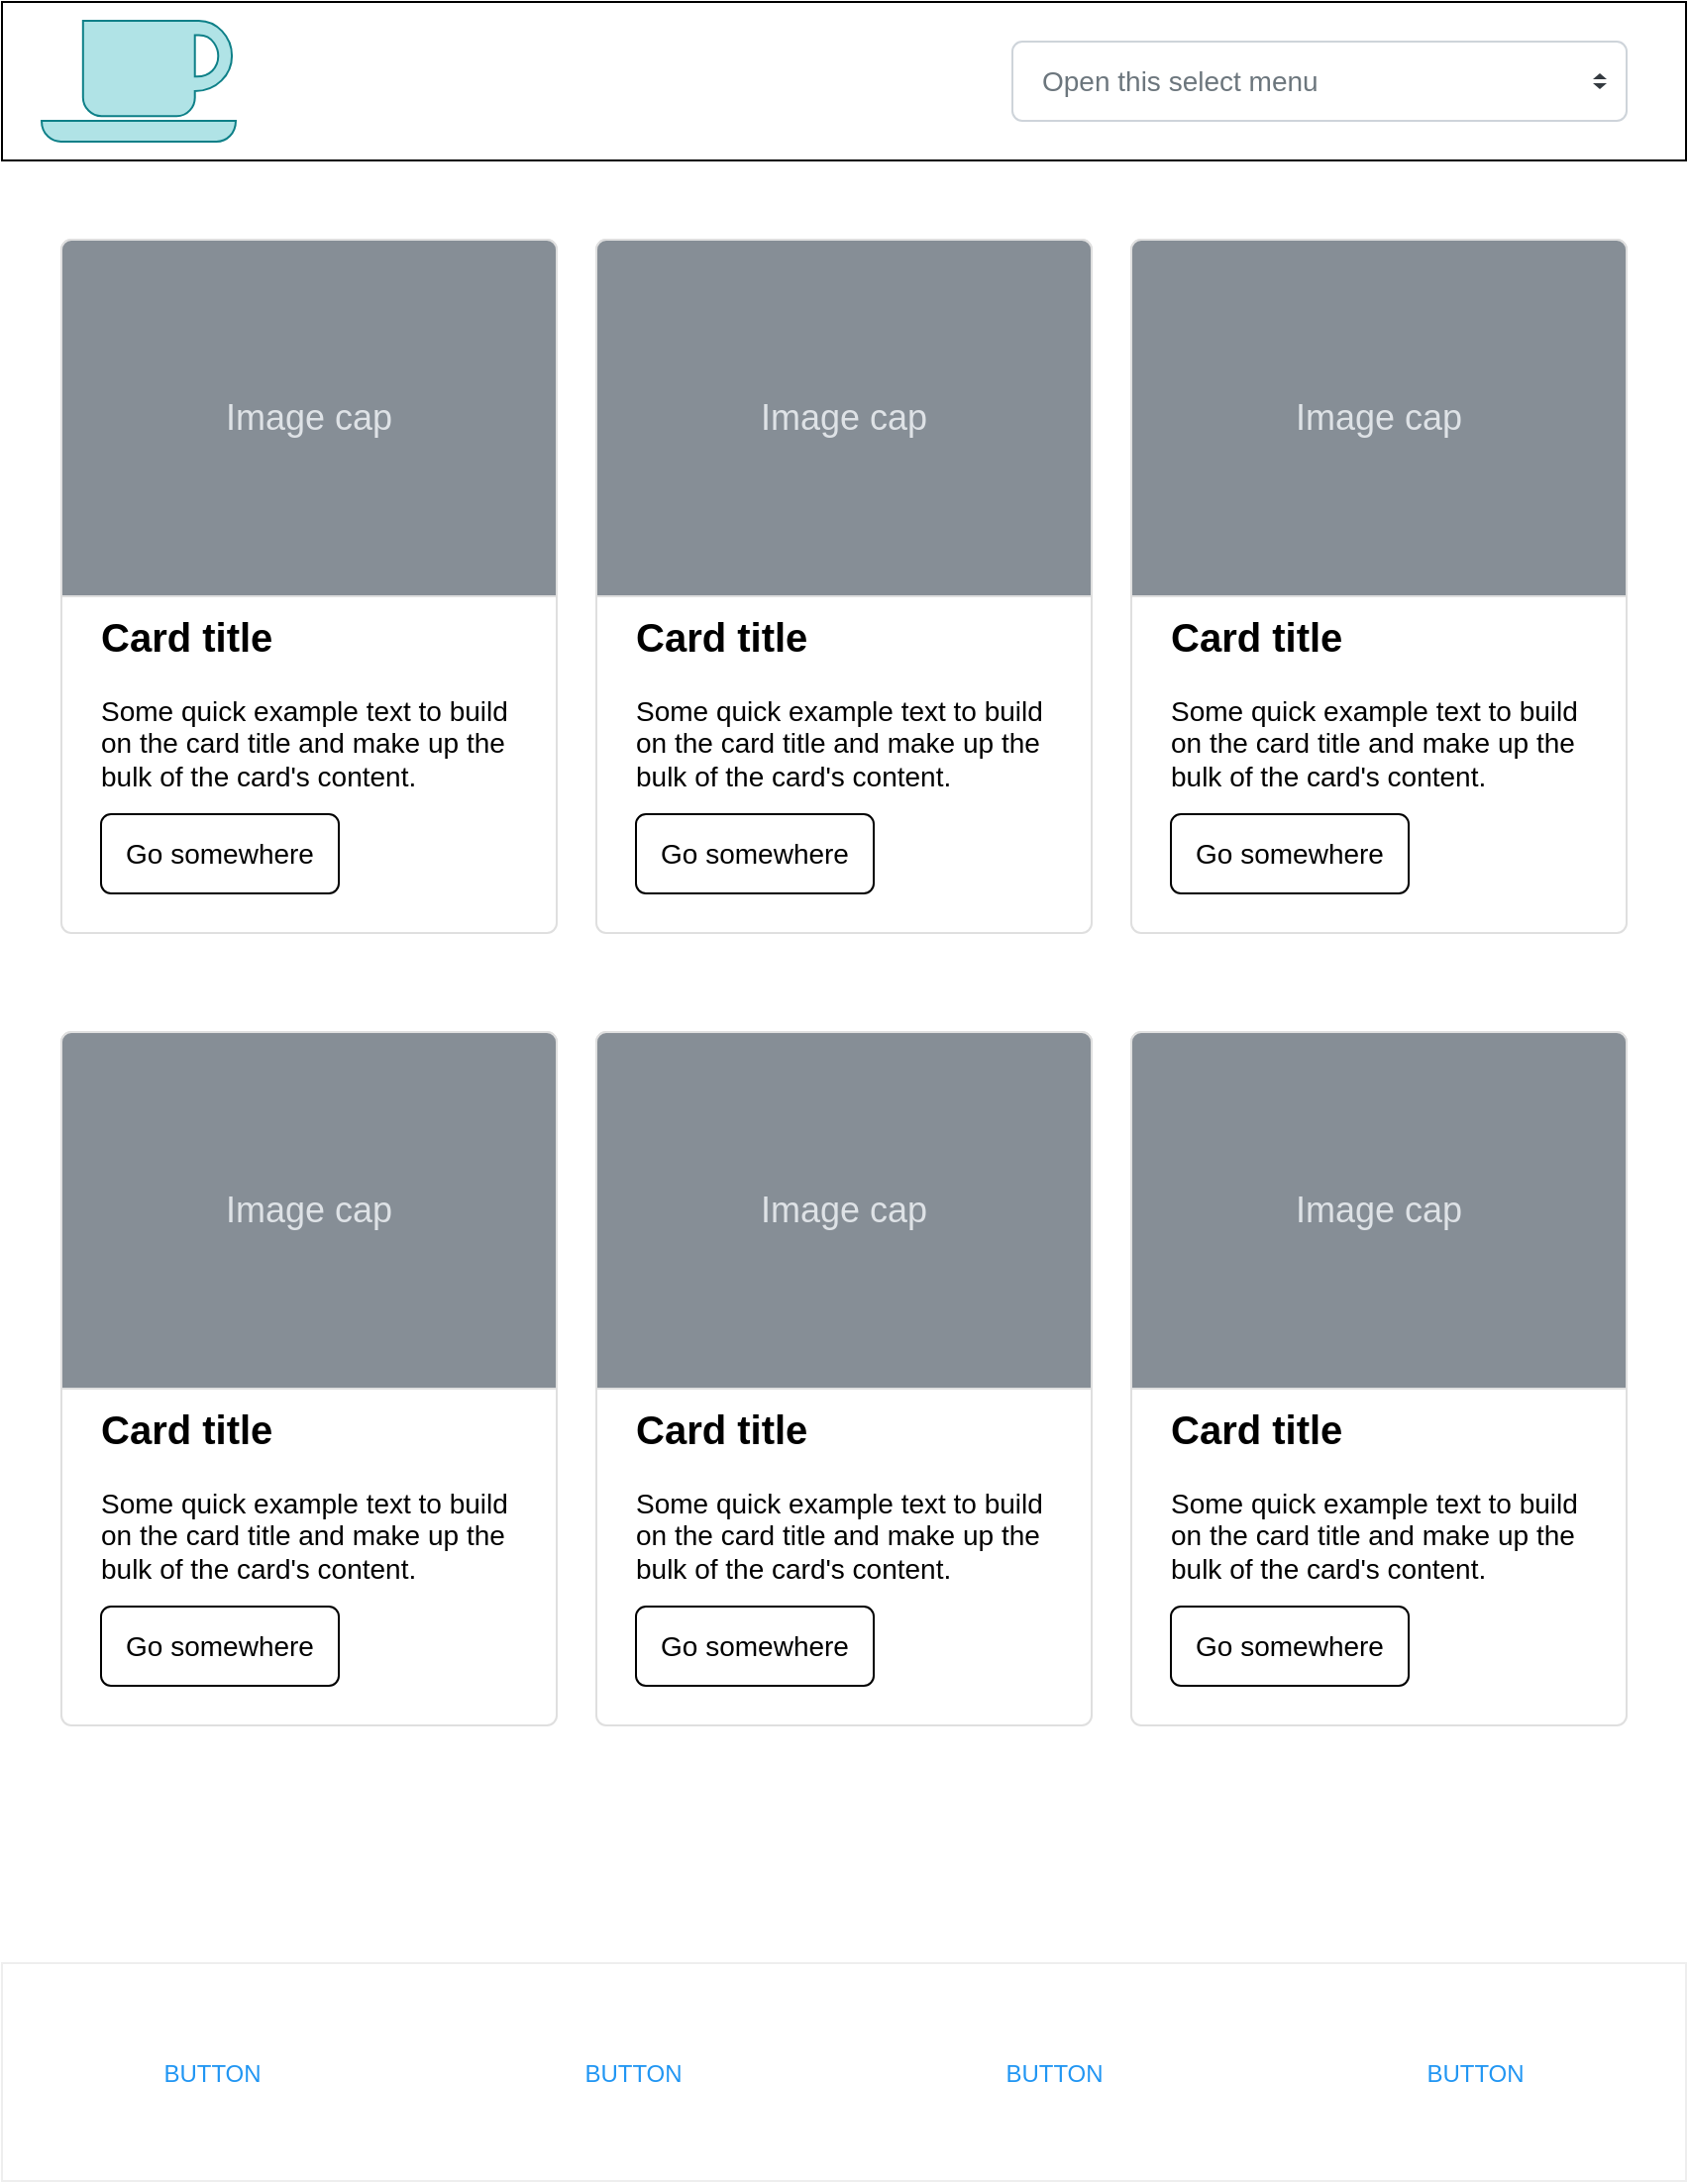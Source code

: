 <mxfile>
    <diagram id="VmpHCGu1WPg3oDcWf8ye" name="Page-1">
        <mxGraphModel dx="1236" dy="934" grid="1" gridSize="10" guides="1" tooltips="1" connect="1" arrows="1" fold="1" page="1" pageScale="1" pageWidth="850" pageHeight="1100" math="0" shadow="0">
            <root>
                <mxCell id="0"/>
                <mxCell id="1" parent="0"/>
                <mxCell id="2" value="" style="rounded=0;whiteSpace=wrap;html=1;" vertex="1" parent="1">
                    <mxGeometry width="850" height="80" as="geometry"/>
                </mxCell>
                <mxCell id="28" value="" style="shape=rect;fillColor=#ffffff;strokeColor=#eeeeee;shadow=0;" vertex="1" parent="1">
                    <mxGeometry y="990" width="850" height="110" as="geometry"/>
                </mxCell>
                <mxCell id="29" value="BUTTON" style="shape=rect;strokeColor=none;fillColor=none;fontSize=12;fontColor=#2196F3;dashed=0;" vertex="1" parent="28">
                    <mxGeometry width="212.5" height="110" as="geometry"/>
                </mxCell>
                <mxCell id="30" value="BUTTON" style="shape=rect;strokeColor=none;fillColor=none;fontSize=12;fontColor=#2196F3;dashed=0;" vertex="1" parent="28">
                    <mxGeometry x="212.5" width="212.5" height="110" as="geometry"/>
                </mxCell>
                <mxCell id="31" value="BUTTON" style="shape=rect;strokeColor=none;fillColor=none;fontSize=12;fontColor=#2196F3;dashed=0;" vertex="1" parent="28">
                    <mxGeometry x="425" width="212.5" height="110" as="geometry"/>
                </mxCell>
                <mxCell id="32" value="BUTTON" style="shape=rect;strokeColor=none;fillColor=none;fontSize=12;fontColor=#2196F3;dashed=0;" vertex="1" parent="28">
                    <mxGeometry x="637.5" width="212.5" height="110" as="geometry"/>
                </mxCell>
                <mxCell id="36" value="&lt;b&gt;&lt;font style=&quot;font-size: 20px&quot;&gt;Card title&lt;/font&gt;&lt;/b&gt;&lt;br style=&quot;font-size: 14px&quot;&gt;&lt;br style=&quot;font-size: 14px&quot;&gt;Some quick example text to build on the card title and make up the bulk of the card's content." style="html=1;shadow=0;dashed=0;shape=mxgraph.bootstrap.rrect;rSize=5;strokeColor=#DFDFDF;html=1;whiteSpace=wrap;fillColor=#ffffff;fontColor=#000000;verticalAlign=bottom;align=left;spacing=20;spacingBottom=50;fontSize=14;" vertex="1" parent="1">
                    <mxGeometry x="30" y="120" width="250" height="350" as="geometry"/>
                </mxCell>
                <mxCell id="37" value="Image cap" style="html=1;shadow=0;dashed=0;shape=mxgraph.bootstrap.topButton;rSize=5;perimeter=none;whiteSpace=wrap;fillColor=#868E96;strokeColor=#DFDFDF;fontColor=#DEE2E6;resizeWidth=1;fontSize=18;" vertex="1" parent="36">
                    <mxGeometry width="250" height="180" relative="1" as="geometry"/>
                </mxCell>
                <mxCell id="38" value="Go somewhere" style="html=1;shadow=0;dashed=0;shape=mxgraph.bootstrap.rrect;rSize=5;perimeter=none;whiteSpace=wrap;resizeWidth=1;fontSize=14;" vertex="1" parent="36">
                    <mxGeometry y="1" width="120" height="40" relative="1" as="geometry">
                        <mxPoint x="20" y="-60" as="offset"/>
                    </mxGeometry>
                </mxCell>
                <mxCell id="39" value="&lt;b&gt;&lt;font style=&quot;font-size: 20px&quot;&gt;Card title&lt;/font&gt;&lt;/b&gt;&lt;br style=&quot;font-size: 14px&quot;&gt;&lt;br style=&quot;font-size: 14px&quot;&gt;Some quick example text to build on the card title and make up the bulk of the card's content." style="html=1;shadow=0;dashed=0;shape=mxgraph.bootstrap.rrect;rSize=5;strokeColor=#DFDFDF;html=1;whiteSpace=wrap;fillColor=#ffffff;fontColor=#000000;verticalAlign=bottom;align=left;spacing=20;spacingBottom=50;fontSize=14;" vertex="1" parent="1">
                    <mxGeometry x="300" y="120" width="250" height="350" as="geometry"/>
                </mxCell>
                <mxCell id="40" value="Image cap" style="html=1;shadow=0;dashed=0;shape=mxgraph.bootstrap.topButton;rSize=5;perimeter=none;whiteSpace=wrap;fillColor=#868E96;strokeColor=#DFDFDF;fontColor=#DEE2E6;resizeWidth=1;fontSize=18;" vertex="1" parent="39">
                    <mxGeometry width="250" height="180" relative="1" as="geometry"/>
                </mxCell>
                <mxCell id="41" value="Go somewhere" style="html=1;shadow=0;dashed=0;shape=mxgraph.bootstrap.rrect;rSize=5;perimeter=none;whiteSpace=wrap;resizeWidth=1;fontSize=14;" vertex="1" parent="39">
                    <mxGeometry y="1" width="120" height="40" relative="1" as="geometry">
                        <mxPoint x="20" y="-60" as="offset"/>
                    </mxGeometry>
                </mxCell>
                <mxCell id="45" value="&lt;b&gt;&lt;font style=&quot;font-size: 20px&quot;&gt;Card title&lt;/font&gt;&lt;/b&gt;&lt;br style=&quot;font-size: 14px&quot;&gt;&lt;br style=&quot;font-size: 14px&quot;&gt;Some quick example text to build on the card title and make up the bulk of the card's content." style="html=1;shadow=0;dashed=0;shape=mxgraph.bootstrap.rrect;rSize=5;strokeColor=#DFDFDF;html=1;whiteSpace=wrap;fillColor=#ffffff;fontColor=#000000;verticalAlign=bottom;align=left;spacing=20;spacingBottom=50;fontSize=14;" vertex="1" parent="1">
                    <mxGeometry x="570" y="120" width="250" height="350" as="geometry"/>
                </mxCell>
                <mxCell id="46" value="Image cap" style="html=1;shadow=0;dashed=0;shape=mxgraph.bootstrap.topButton;rSize=5;perimeter=none;whiteSpace=wrap;fillColor=#868E96;strokeColor=#DFDFDF;fontColor=#DEE2E6;resizeWidth=1;fontSize=18;" vertex="1" parent="45">
                    <mxGeometry width="250" height="180" relative="1" as="geometry"/>
                </mxCell>
                <mxCell id="47" value="Go somewhere" style="html=1;shadow=0;dashed=0;shape=mxgraph.bootstrap.rrect;rSize=5;perimeter=none;whiteSpace=wrap;resizeWidth=1;fontSize=14;" vertex="1" parent="45">
                    <mxGeometry y="1" width="120" height="40" relative="1" as="geometry">
                        <mxPoint x="20" y="-60" as="offset"/>
                    </mxGeometry>
                </mxCell>
                <mxCell id="60" value="&lt;b&gt;&lt;font style=&quot;font-size: 20px&quot;&gt;Card title&lt;/font&gt;&lt;/b&gt;&lt;br style=&quot;font-size: 14px&quot;&gt;&lt;br style=&quot;font-size: 14px&quot;&gt;Some quick example text to build on the card title and make up the bulk of the card's content." style="html=1;shadow=0;dashed=0;shape=mxgraph.bootstrap.rrect;rSize=5;strokeColor=#DFDFDF;html=1;whiteSpace=wrap;fillColor=#ffffff;fontColor=#000000;verticalAlign=bottom;align=left;spacing=20;spacingBottom=50;fontSize=14;" vertex="1" parent="1">
                    <mxGeometry x="30" y="520" width="250" height="350" as="geometry"/>
                </mxCell>
                <mxCell id="61" value="Image cap" style="html=1;shadow=0;dashed=0;shape=mxgraph.bootstrap.topButton;rSize=5;perimeter=none;whiteSpace=wrap;fillColor=#868E96;strokeColor=#DFDFDF;fontColor=#DEE2E6;resizeWidth=1;fontSize=18;" vertex="1" parent="60">
                    <mxGeometry width="250" height="180" relative="1" as="geometry"/>
                </mxCell>
                <mxCell id="62" value="Go somewhere" style="html=1;shadow=0;dashed=0;shape=mxgraph.bootstrap.rrect;rSize=5;perimeter=none;whiteSpace=wrap;resizeWidth=1;fontSize=14;" vertex="1" parent="60">
                    <mxGeometry y="1" width="120" height="40" relative="1" as="geometry">
                        <mxPoint x="20" y="-60" as="offset"/>
                    </mxGeometry>
                </mxCell>
                <mxCell id="63" value="&lt;b&gt;&lt;font style=&quot;font-size: 20px&quot;&gt;Card title&lt;/font&gt;&lt;/b&gt;&lt;br style=&quot;font-size: 14px&quot;&gt;&lt;br style=&quot;font-size: 14px&quot;&gt;Some quick example text to build on the card title and make up the bulk of the card's content." style="html=1;shadow=0;dashed=0;shape=mxgraph.bootstrap.rrect;rSize=5;strokeColor=#DFDFDF;html=1;whiteSpace=wrap;fillColor=#ffffff;fontColor=#000000;verticalAlign=bottom;align=left;spacing=20;spacingBottom=50;fontSize=14;" vertex="1" parent="1">
                    <mxGeometry x="300" y="520" width="250" height="350" as="geometry"/>
                </mxCell>
                <mxCell id="64" value="Image cap" style="html=1;shadow=0;dashed=0;shape=mxgraph.bootstrap.topButton;rSize=5;perimeter=none;whiteSpace=wrap;fillColor=#868E96;strokeColor=#DFDFDF;fontColor=#DEE2E6;resizeWidth=1;fontSize=18;" vertex="1" parent="63">
                    <mxGeometry width="250" height="180" relative="1" as="geometry"/>
                </mxCell>
                <mxCell id="65" value="Go somewhere" style="html=1;shadow=0;dashed=0;shape=mxgraph.bootstrap.rrect;rSize=5;perimeter=none;whiteSpace=wrap;resizeWidth=1;fontSize=14;" vertex="1" parent="63">
                    <mxGeometry y="1" width="120" height="40" relative="1" as="geometry">
                        <mxPoint x="20" y="-60" as="offset"/>
                    </mxGeometry>
                </mxCell>
                <mxCell id="66" value="&lt;b&gt;&lt;font style=&quot;font-size: 20px&quot;&gt;Card title&lt;/font&gt;&lt;/b&gt;&lt;br style=&quot;font-size: 14px&quot;&gt;&lt;br style=&quot;font-size: 14px&quot;&gt;Some quick example text to build on the card title and make up the bulk of the card's content." style="html=1;shadow=0;dashed=0;shape=mxgraph.bootstrap.rrect;rSize=5;strokeColor=#DFDFDF;html=1;whiteSpace=wrap;fillColor=#ffffff;fontColor=#000000;verticalAlign=bottom;align=left;spacing=20;spacingBottom=50;fontSize=14;" vertex="1" parent="1">
                    <mxGeometry x="570" y="520" width="250" height="350" as="geometry"/>
                </mxCell>
                <mxCell id="67" value="Image cap" style="html=1;shadow=0;dashed=0;shape=mxgraph.bootstrap.topButton;rSize=5;perimeter=none;whiteSpace=wrap;fillColor=#868E96;strokeColor=#DFDFDF;fontColor=#DEE2E6;resizeWidth=1;fontSize=18;" vertex="1" parent="66">
                    <mxGeometry width="250" height="180" relative="1" as="geometry"/>
                </mxCell>
                <mxCell id="68" value="Go somewhere" style="html=1;shadow=0;dashed=0;shape=mxgraph.bootstrap.rrect;rSize=5;perimeter=none;whiteSpace=wrap;resizeWidth=1;fontSize=14;" vertex="1" parent="66">
                    <mxGeometry y="1" width="120" height="40" relative="1" as="geometry">
                        <mxPoint x="20" y="-60" as="offset"/>
                    </mxGeometry>
                </mxCell>
                <mxCell id="70" value="Open this select menu" style="html=1;shadow=0;dashed=0;shape=mxgraph.bootstrap.rrect;rSize=5;fillColor=#ffffff;strokeColor=#CED4DA;align=left;spacing=15;fontSize=14;fontColor=#6C767D;" vertex="1" parent="1">
                    <mxGeometry x="510" y="20" width="310" height="40" as="geometry"/>
                </mxCell>
                <mxCell id="71" value="" style="shape=triangle;direction=south;fillColor=#343A40;strokeColor=none;perimeter=none;" vertex="1" parent="70">
                    <mxGeometry x="1" y="0.5" width="7" height="3" relative="1" as="geometry">
                        <mxPoint x="-17" y="1" as="offset"/>
                    </mxGeometry>
                </mxCell>
                <mxCell id="72" value="" style="shape=triangle;direction=north;fillColor=#343A40;strokeColor=none;perimeter=none;" vertex="1" parent="70">
                    <mxGeometry x="1" y="0.5" width="7" height="3" relative="1" as="geometry">
                        <mxPoint x="-17" y="-4" as="offset"/>
                    </mxGeometry>
                </mxCell>
                <mxCell id="73" value="" style="shape=mxgraph.signs.food.coffee;html=1;pointerEvents=1;fillColor=#b0e3e6;strokeColor=#0e8088;verticalLabelPosition=bottom;verticalAlign=top;align=center;" vertex="1" parent="1">
                    <mxGeometry x="20" y="9.5" width="98" height="61" as="geometry"/>
                </mxCell>
            </root>
        </mxGraphModel>
    </diagram>
</mxfile>